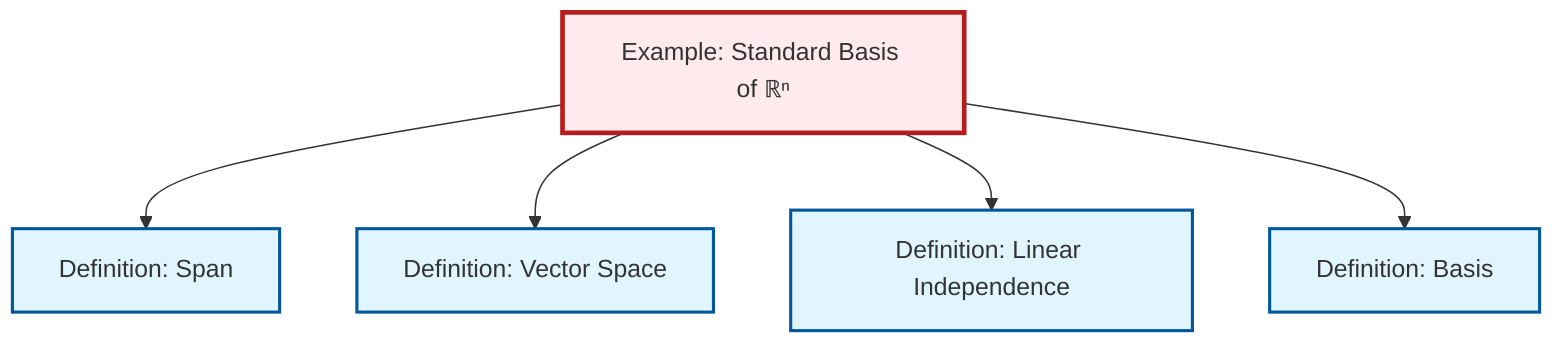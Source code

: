 graph TD
    classDef definition fill:#e1f5fe,stroke:#01579b,stroke-width:2px
    classDef theorem fill:#f3e5f5,stroke:#4a148c,stroke-width:2px
    classDef axiom fill:#fff3e0,stroke:#e65100,stroke-width:2px
    classDef example fill:#e8f5e9,stroke:#1b5e20,stroke-width:2px
    classDef current fill:#ffebee,stroke:#b71c1c,stroke-width:3px
    ex-standard-basis-rn["Example: Standard Basis of ℝⁿ"]:::example
    def-span["Definition: Span"]:::definition
    def-basis["Definition: Basis"]:::definition
    def-vector-space["Definition: Vector Space"]:::definition
    def-linear-independence["Definition: Linear Independence"]:::definition
    ex-standard-basis-rn --> def-span
    ex-standard-basis-rn --> def-vector-space
    ex-standard-basis-rn --> def-linear-independence
    ex-standard-basis-rn --> def-basis
    class ex-standard-basis-rn current